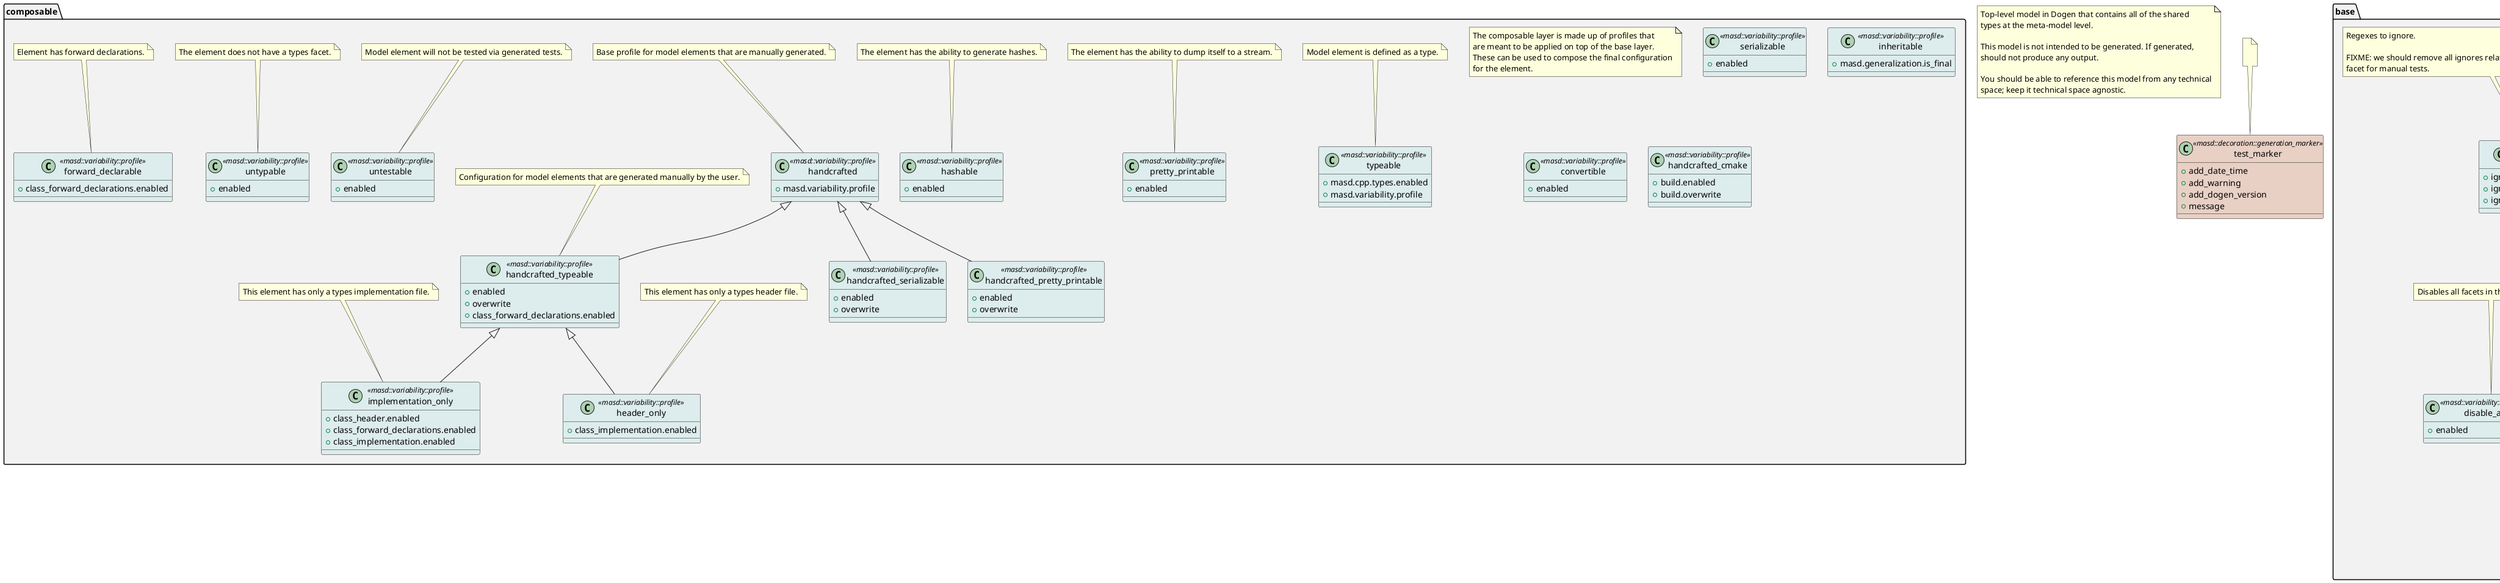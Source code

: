 @startuml
set namespaceSeparator ::
note as N1
Top-level model in Dogen that contains all of the shared
types at the meta-model level.

This model is not intended to be generated. If generated,
should not produce any output.

You should be able to reference this model from any technical
space; keep it technical space agnostic.
end note

namespace base #F2F2F2 {
    note as base_1
The base layer profiles are designed to be applied first.
Their objective is to set the initial state from which
other layers can then configure features.
    end note

    class decoration <<masd::variability::profile>> #DDECEC {
        +{field} enabled
        +{field} licence_name
        +{field} modeline_group_name
        +{field} copyright_notice
    }

    note top of decoration
Configuration for the decoration elements.
    end note

    class extraction <<masd::variability::profile>> #DDECEC {
        +{field} delete_extra_files
        +{field} delete_empty_directories
    }

    note top of extraction
Configuration for extraction.
    end note

    class csharp <<masd::variability::profile>> #DDECEC {
        +{field} enabled
    }

    note top of csharp
Configures the main options for the C# backend.
    end note

    class ignores <<masd::variability::profile>> #DDECEC {
        +{field} ignore_files_matching_regex
        +{field} ignore_files_matching_regex
        +{field} ignore_files_matching_regex
    }

    note top of ignores
Regexes to ignore.

FIXME: we should remove all ignores related to tests and add a proper
facet for manual tests.
    end note

    class base <<masd::variability::profile>> #DDECEC {
        +{field} masd.cpp.standard
    }

    base::decoration <|-- base::base
    base::extraction <|-- base::base
    base::csharp <|-- base::base
    base::ignores <|-- base::base
    class base_profile <<masd::variability::profile>> #DDECEC {
        +{field} odb.enabled
        +{field} hash.enabled
        +{field} serialization.enabled
        +{field} lexical_cast.enabled
        +{field} tests.enabled
        +{field} test_data.enabled
    }

    base::base <|-- base::base_profile
    note top of base_profile
Configures the main options for the C++ backend.
    end note

    class default_profile <<masd::variability::profile>> #DDECEC {
    }

    base::base_profile <|-- base::default_profile
    note top of default_profile
Variability profile for a typical dogen model.
    end note

    class disable_all_facets <<masd::variability::profile_template>> #DDECEC {
        +{field} enabled
    }

    base::base <|-- base::disable_all_facets
    note top of disable_all_facets
Disables all facets in the C++ backend.
    end note

    class relational_profile <<masd::variability::profile>> #DDECEC {
        +{field} odb.enabled
        +{field} build.enabled
    }

    base::base_profile <|-- base::relational_profile
    class test_all_facets <<masd::variability::profile>> #DDECEC {
        +{field} masd.decoration.marker_name
        +{field} masd.cpp.tests.main.enabled
    }

    base::base <|-- base::test_all_facets
}

namespace composable #F2F2F2 {
    note as composable_1
The composable layer is made up of profiles that
are meant to be applied on top of the base layer.
These can be used to compose the final configuration
for the element.
    end note

    class typeable <<masd::variability::profile>> #DDECEC {
        +{field} masd.cpp.types.enabled
        +{field} masd.variability.profile
    }

    note top of typeable
Model element is defined as a type.
    end note

    class pretty_printable <<masd::variability::profile>> #DDECEC {
        +{field} enabled
    }

    note top of pretty_printable
The element has the ability to dump itself to a stream.
    end note

    class hashable <<masd::variability::profile>> #DDECEC {
        +{field} enabled
    }

    note top of hashable
The element has the ability to generate hashes.
    end note

    class serializable <<masd::variability::profile>> #DDECEC {
        +{field} enabled
    }

    class handcrafted <<masd::variability::profile>> #DDECEC {
        +{field} masd.variability.profile
    }

    note top of handcrafted
Base profile for model elements that are manually generated.
    end note

    class handcrafted_pretty_printable <<masd::variability::profile>> #DDECEC {
        +{field} enabled
        +{field} overwrite
    }

    composable::handcrafted <|-- composable::handcrafted_pretty_printable
    class handcrafted_typeable <<masd::variability::profile>> #DDECEC {
        +{field} enabled
        +{field} overwrite
        +{field} class_forward_declarations.enabled
    }

    composable::handcrafted <|-- composable::handcrafted_typeable
    note top of handcrafted_typeable
Configuration for model elements that are generated manually by the user.
    end note

    class header_only <<masd::variability::profile>> #DDECEC {
        +{field} class_implementation.enabled
    }

    composable::handcrafted_typeable <|-- composable::header_only
    note top of header_only
This element has only a types header file.
    end note

    class inheritable <<masd::variability::profile>> #DDECEC {
        +{field} masd.generalization.is_final
    }

    class implementation_only <<masd::variability::profile>> #DDECEC {
        +{field} class_header.enabled
        +{field} class_forward_declarations.enabled
        +{field} class_implementation.enabled
    }

    composable::handcrafted_typeable <|-- composable::implementation_only
    note top of implementation_only
This element has only a types implementation file.
    end note

    class handcrafted_serializable <<masd::variability::profile>> #DDECEC {
        +{field} enabled
        +{field} overwrite
    }

    composable::handcrafted <|-- composable::handcrafted_serializable
    class convertible <<masd::variability::profile>> #DDECEC {
        +{field} enabled
    }

    class untestable <<masd::variability::profile>> #DDECEC {
        +{field} enabled
    }

    note top of untestable
Model element will not be tested via generated tests.
    end note

    class untypable <<masd::variability::profile>> #DDECEC {
        +{field} enabled
    }

    note top of untypable
The element does not have a types facet.
    end note

    class handcrafted_cmake <<masd::variability::profile>> #DDECEC {
        +{field} build.enabled
        +{field} build.overwrite
    }

    class forward_declarable <<masd::variability::profile>> #DDECEC {
        +{field} class_forward_declarations.enabled
    }

    note top of forward_declarable
Element has forward declarations.
    end note

}

class test_marker <<masd::decoration::generation_marker>> #E8D0C5 {
    +{field} add_date_time
    +{field} add_warning
    +{field} add_dogen_version
    +{field} message
}

note top of test_marker


end note

@enduml
